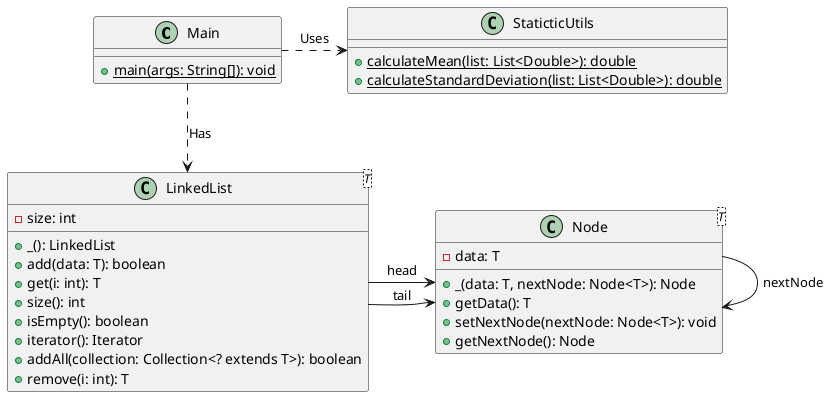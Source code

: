 @startuml class-diagram
class Main {
 + {static} main(args: String[]): void
}

class Node<T> {
    - data: T
    + _(data: T, nextNode: Node<T>): Node
    + getData(): T
    + setNextNode(nextNode: Node<T>): void
    + getNextNode(): Node
}

class LinkedList<T> {
    - size: int
    + _(): LinkedList
    + add(data: T): boolean
    + get(i: int): T
    + size(): int
    + isEmpty(): boolean
    + iterator(): Iterator
    + addAll(collection: Collection<? extends T>): boolean
    + remove(i: int): T
}

class StaticticUtils {
    + {static} calculateMean(list: List<Double>): double
    + {static} calculateStandardDeviation(list: List<Double>): double
}

Node --> Node: nextNode

LinkedList -right-> Node: head
LinkedList -right-> Node: tail

Main .down.> LinkedList: Has
Main .right.> StaticticUtils: Uses

@enduml